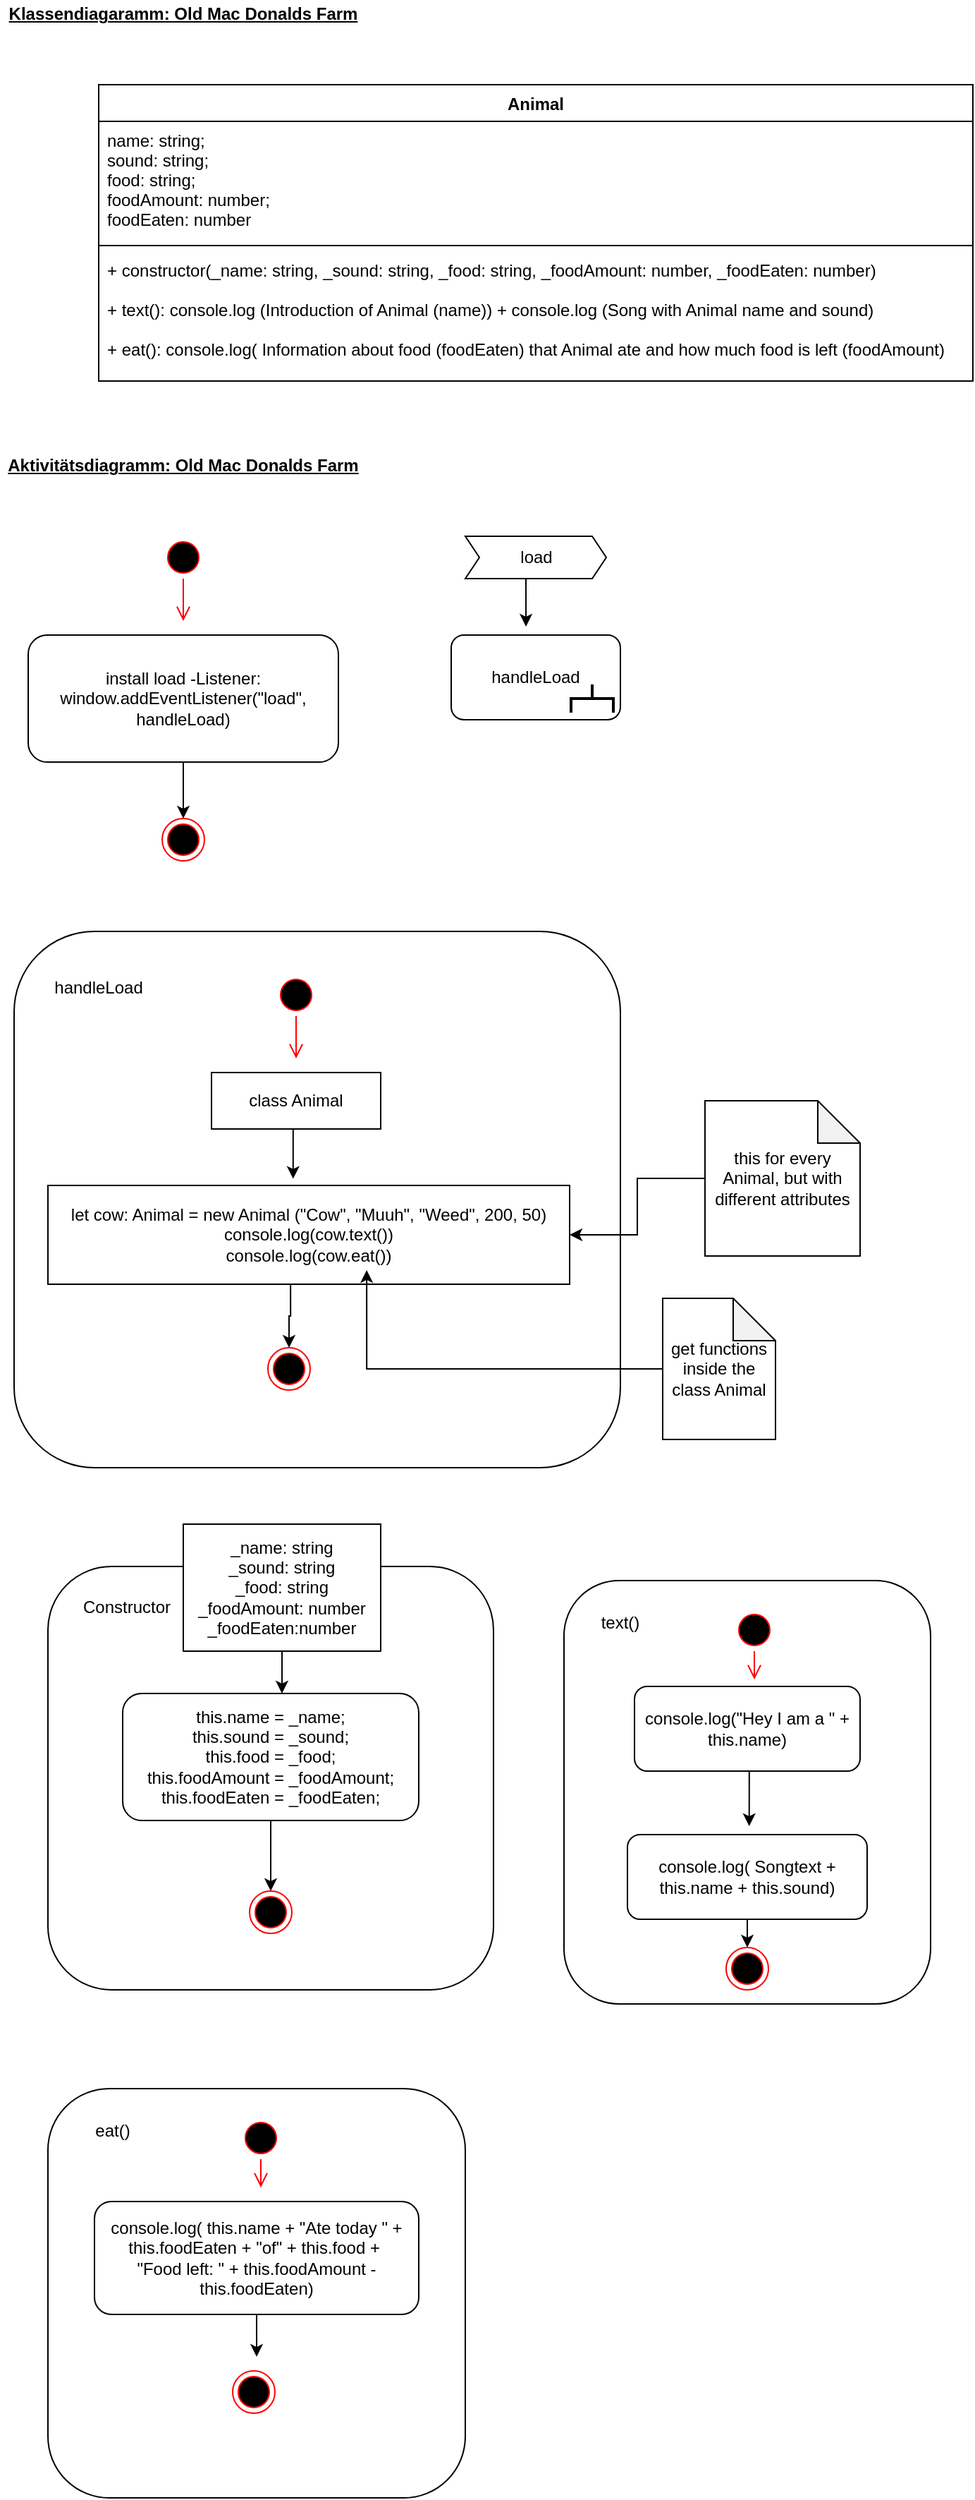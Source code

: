 <mxfile version="14.5.1" type="device"><diagram id="flzV1FRZoTSsLEk23ZXa" name="Seite-1"><mxGraphModel dx="1086" dy="846" grid="1" gridSize="10" guides="1" tooltips="1" connect="1" arrows="1" fold="1" page="1" pageScale="1" pageWidth="827" pageHeight="1169" math="0" shadow="0"><root><mxCell id="0"/><mxCell id="1" parent="0"/><mxCell id="kDcq1utm50BUb6aWuZmd-1" value="&lt;b&gt;&lt;u&gt;Klassendiagaramm: Old Mac Donalds Farm&lt;/u&gt;&lt;/b&gt;" style="text;html=1;strokeColor=none;fillColor=none;align=center;verticalAlign=middle;whiteSpace=wrap;rounded=0;" parent="1" vertex="1"><mxGeometry x="10" y="20" width="260" height="20" as="geometry"/></mxCell><mxCell id="kDcq1utm50BUb6aWuZmd-2" value="Animal" style="swimlane;fontStyle=1;align=center;verticalAlign=top;childLayout=stackLayout;horizontal=1;startSize=26;horizontalStack=0;resizeParent=1;resizeParentMax=0;resizeLast=0;collapsible=1;marginBottom=0;" parent="1" vertex="1"><mxGeometry x="80" y="80" width="620" height="210" as="geometry"><mxRectangle x="80" y="80" width="70" height="26" as="alternateBounds"/></mxGeometry></mxCell><mxCell id="kDcq1utm50BUb6aWuZmd-3" value="name: string;&#10;sound: string;&#10;food: string;&#10;foodAmount: number;&#10;foodEaten: number" style="text;strokeColor=none;fillColor=none;align=left;verticalAlign=top;spacingLeft=4;spacingRight=4;overflow=hidden;rotatable=0;points=[[0,0.5],[1,0.5]];portConstraint=eastwest;" parent="kDcq1utm50BUb6aWuZmd-2" vertex="1"><mxGeometry y="26" width="620" height="84" as="geometry"/></mxCell><mxCell id="kDcq1utm50BUb6aWuZmd-4" value="" style="line;strokeWidth=1;fillColor=none;align=left;verticalAlign=middle;spacingTop=-1;spacingLeft=3;spacingRight=3;rotatable=0;labelPosition=right;points=[];portConstraint=eastwest;" parent="kDcq1utm50BUb6aWuZmd-2" vertex="1"><mxGeometry y="110" width="620" height="8" as="geometry"/></mxCell><mxCell id="kDcq1utm50BUb6aWuZmd-5" value="+ constructor(_name: string, _sound: string, _food: string, _foodAmount: number, _foodEaten: number)&#10;&#10;+ text(): console.log (Introduction of Animal (name)) + console.log (Song with Animal name and sound)&#10;&#10;+ eat(): console.log( Information about food (foodEaten) that Animal ate and how much food is left (foodAmount)" style="text;strokeColor=none;fillColor=none;align=left;verticalAlign=top;spacingLeft=4;spacingRight=4;overflow=hidden;rotatable=0;points=[[0,0.5],[1,0.5]];portConstraint=eastwest;" parent="kDcq1utm50BUb6aWuZmd-2" vertex="1"><mxGeometry y="118" width="620" height="92" as="geometry"/></mxCell><mxCell id="kDcq1utm50BUb6aWuZmd-6" value="&lt;b&gt;&lt;u&gt;Aktivitätsdiagramm: Old Mac Donalds Farm&lt;/u&gt;&lt;/b&gt;" style="text;html=1;strokeColor=none;fillColor=none;align=center;verticalAlign=middle;whiteSpace=wrap;rounded=0;" parent="1" vertex="1"><mxGeometry x="10" y="340" width="260" height="20" as="geometry"/></mxCell><mxCell id="kDcq1utm50BUb6aWuZmd-7" value="" style="ellipse;html=1;shape=startState;fillColor=#000000;strokeColor=#ff0000;" parent="1" vertex="1"><mxGeometry x="125" y="400" width="30" height="30" as="geometry"/></mxCell><mxCell id="kDcq1utm50BUb6aWuZmd-8" value="" style="edgeStyle=orthogonalEdgeStyle;html=1;verticalAlign=bottom;endArrow=open;endSize=8;strokeColor=#ff0000;" parent="1" source="kDcq1utm50BUb6aWuZmd-7" edge="1"><mxGeometry relative="1" as="geometry"><mxPoint x="140" y="460" as="targetPoint"/></mxGeometry></mxCell><mxCell id="kDcq1utm50BUb6aWuZmd-12" style="edgeStyle=orthogonalEdgeStyle;rounded=0;orthogonalLoop=1;jettySize=auto;html=1;exitX=0.5;exitY=1;exitDx=0;exitDy=0;entryX=0.5;entryY=0;entryDx=0;entryDy=0;" parent="1" source="kDcq1utm50BUb6aWuZmd-9" target="kDcq1utm50BUb6aWuZmd-11" edge="1"><mxGeometry relative="1" as="geometry"/></mxCell><mxCell id="kDcq1utm50BUb6aWuZmd-9" value="install load -Listener:&lt;br&gt;window.addEventListener(&quot;load&quot;, handleLoad)" style="rounded=1;whiteSpace=wrap;html=1;" parent="1" vertex="1"><mxGeometry x="30" y="470" width="220" height="90" as="geometry"/></mxCell><mxCell id="kDcq1utm50BUb6aWuZmd-11" value="" style="ellipse;html=1;shape=endState;fillColor=#000000;strokeColor=#ff0000;" parent="1" vertex="1"><mxGeometry x="125" y="600" width="30" height="30" as="geometry"/></mxCell><mxCell id="kDcq1utm50BUb6aWuZmd-15" style="edgeStyle=orthogonalEdgeStyle;rounded=0;orthogonalLoop=1;jettySize=auto;html=1;exitX=0;exitY=0;exitDx=45;exitDy=30;exitPerimeter=0;entryX=0.442;entryY=-0.1;entryDx=0;entryDy=0;entryPerimeter=0;" parent="1" source="kDcq1utm50BUb6aWuZmd-13" target="kDcq1utm50BUb6aWuZmd-14" edge="1"><mxGeometry relative="1" as="geometry"/></mxCell><mxCell id="kDcq1utm50BUb6aWuZmd-13" value="load" style="html=1;shadow=0;dashed=0;align=center;verticalAlign=middle;shape=mxgraph.arrows2.arrow;dy=0;dx=10;notch=10;" parent="1" vertex="1"><mxGeometry x="340" y="400" width="100" height="30" as="geometry"/></mxCell><mxCell id="kDcq1utm50BUb6aWuZmd-14" value="handleLoad" style="rounded=1;whiteSpace=wrap;html=1;" parent="1" vertex="1"><mxGeometry x="330" y="470" width="120" height="60" as="geometry"/></mxCell><mxCell id="kDcq1utm50BUb6aWuZmd-16" value="" style="strokeWidth=2;html=1;shape=mxgraph.flowchart.annotation_2;align=left;labelPosition=right;pointerEvents=1;rotation=90;" parent="1" vertex="1"><mxGeometry x="420" y="500" width="20" height="30" as="geometry"/></mxCell><mxCell id="kDcq1utm50BUb6aWuZmd-17" value="" style="rounded=1;whiteSpace=wrap;html=1;" parent="1" vertex="1"><mxGeometry x="20" y="680" width="430" height="380" as="geometry"/></mxCell><mxCell id="kDcq1utm50BUb6aWuZmd-18" value="handleLoad" style="text;html=1;strokeColor=none;fillColor=none;align=center;verticalAlign=middle;whiteSpace=wrap;rounded=0;" parent="1" vertex="1"><mxGeometry x="60" y="710" width="40" height="20" as="geometry"/></mxCell><mxCell id="kDcq1utm50BUb6aWuZmd-19" value="" style="ellipse;html=1;shape=startState;fillColor=#000000;strokeColor=#ff0000;" parent="1" vertex="1"><mxGeometry x="205" y="710" width="30" height="30" as="geometry"/></mxCell><mxCell id="kDcq1utm50BUb6aWuZmd-20" value="" style="edgeStyle=orthogonalEdgeStyle;html=1;verticalAlign=bottom;endArrow=open;endSize=8;strokeColor=#ff0000;" parent="1" source="kDcq1utm50BUb6aWuZmd-19" edge="1"><mxGeometry relative="1" as="geometry"><mxPoint x="220" y="770" as="targetPoint"/></mxGeometry></mxCell><mxCell id="kDcq1utm50BUb6aWuZmd-23" style="edgeStyle=orthogonalEdgeStyle;rounded=0;orthogonalLoop=1;jettySize=auto;html=1;exitX=0.5;exitY=1;exitDx=0;exitDy=0;entryX=0.47;entryY=-0.067;entryDx=0;entryDy=0;entryPerimeter=0;" parent="1" source="kDcq1utm50BUb6aWuZmd-21" target="kDcq1utm50BUb6aWuZmd-22" edge="1"><mxGeometry relative="1" as="geometry"/></mxCell><mxCell id="kDcq1utm50BUb6aWuZmd-21" value="class Animal" style="rounded=0;whiteSpace=wrap;html=1;" parent="1" vertex="1"><mxGeometry x="160" y="780" width="120" height="40" as="geometry"/></mxCell><mxCell id="kDcq1utm50BUb6aWuZmd-30" style="edgeStyle=orthogonalEdgeStyle;rounded=0;orthogonalLoop=1;jettySize=auto;html=1;exitX=0.465;exitY=0.986;exitDx=0;exitDy=0;entryX=0.5;entryY=0;entryDx=0;entryDy=0;exitPerimeter=0;" parent="1" source="kDcq1utm50BUb6aWuZmd-22" target="kDcq1utm50BUb6aWuZmd-29" edge="1"><mxGeometry relative="1" as="geometry"/></mxCell><mxCell id="kDcq1utm50BUb6aWuZmd-22" value="let cow: Animal = new Animal (&quot;Cow&quot;, &quot;Muuh&quot;, &quot;Weed&quot;, 200, 50)&lt;br&gt;console.log(cow.text())&lt;br&gt;console.log(cow.eat())" style="rounded=0;whiteSpace=wrap;html=1;" parent="1" vertex="1"><mxGeometry x="44" y="860" width="370" height="70" as="geometry"/></mxCell><mxCell id="kDcq1utm50BUb6aWuZmd-25" style="edgeStyle=orthogonalEdgeStyle;rounded=0;orthogonalLoop=1;jettySize=auto;html=1;exitX=0;exitY=0.5;exitDx=0;exitDy=0;exitPerimeter=0;" parent="1" source="kDcq1utm50BUb6aWuZmd-24" target="kDcq1utm50BUb6aWuZmd-22" edge="1"><mxGeometry relative="1" as="geometry"/></mxCell><mxCell id="kDcq1utm50BUb6aWuZmd-24" value="this for every Animal, but with different attributes" style="shape=note;whiteSpace=wrap;html=1;backgroundOutline=1;darkOpacity=0.05;" parent="1" vertex="1"><mxGeometry x="510" y="800" width="110" height="110" as="geometry"/></mxCell><mxCell id="kDcq1utm50BUb6aWuZmd-28" style="edgeStyle=orthogonalEdgeStyle;rounded=0;orthogonalLoop=1;jettySize=auto;html=1;exitX=0;exitY=0.5;exitDx=0;exitDy=0;exitPerimeter=0;entryX=0.611;entryY=0.857;entryDx=0;entryDy=0;entryPerimeter=0;" parent="1" source="kDcq1utm50BUb6aWuZmd-27" target="kDcq1utm50BUb6aWuZmd-22" edge="1"><mxGeometry relative="1" as="geometry"/></mxCell><mxCell id="kDcq1utm50BUb6aWuZmd-27" value="get functions inside the class Animal" style="shape=note;whiteSpace=wrap;html=1;backgroundOutline=1;darkOpacity=0.05;" parent="1" vertex="1"><mxGeometry x="480" y="940" width="80" height="100" as="geometry"/></mxCell><mxCell id="kDcq1utm50BUb6aWuZmd-29" value="" style="ellipse;html=1;shape=endState;fillColor=#000000;strokeColor=#ff0000;" parent="1" vertex="1"><mxGeometry x="200" y="975" width="30" height="30" as="geometry"/></mxCell><mxCell id="EpzSyG2--fzCREkGZtDW-1" value="" style="rounded=1;whiteSpace=wrap;html=1;" vertex="1" parent="1"><mxGeometry x="44" y="1130" width="316" height="300" as="geometry"/></mxCell><mxCell id="EpzSyG2--fzCREkGZtDW-2" value="Constructor" style="text;html=1;strokeColor=none;fillColor=none;align=center;verticalAlign=middle;whiteSpace=wrap;rounded=0;" vertex="1" parent="1"><mxGeometry x="80" y="1149" width="40" height="20" as="geometry"/></mxCell><mxCell id="EpzSyG2--fzCREkGZtDW-5" style="edgeStyle=orthogonalEdgeStyle;rounded=0;orthogonalLoop=1;jettySize=auto;html=1;exitX=0.5;exitY=1;exitDx=0;exitDy=0;entryX=0.538;entryY=0;entryDx=0;entryDy=0;entryPerimeter=0;" edge="1" parent="1" source="EpzSyG2--fzCREkGZtDW-3" target="EpzSyG2--fzCREkGZtDW-4"><mxGeometry relative="1" as="geometry"/></mxCell><mxCell id="EpzSyG2--fzCREkGZtDW-3" value="_name: string&lt;br&gt;_sound: string&lt;br&gt;_food: string&lt;br&gt;_foodAmount: number&lt;br&gt;_foodEaten:number" style="rounded=0;whiteSpace=wrap;html=1;" vertex="1" parent="1"><mxGeometry x="140" y="1100" width="140" height="90" as="geometry"/></mxCell><mxCell id="EpzSyG2--fzCREkGZtDW-7" style="edgeStyle=orthogonalEdgeStyle;rounded=0;orthogonalLoop=1;jettySize=auto;html=1;exitX=0.5;exitY=1;exitDx=0;exitDy=0;entryX=0.5;entryY=0;entryDx=0;entryDy=0;" edge="1" parent="1" source="EpzSyG2--fzCREkGZtDW-4" target="EpzSyG2--fzCREkGZtDW-6"><mxGeometry relative="1" as="geometry"/></mxCell><mxCell id="EpzSyG2--fzCREkGZtDW-4" value="this.name = _name;&lt;br&gt;this.sound = _sound;&lt;br&gt;this.food = _food;&lt;br&gt;this.foodAmount = _foodAmount;&lt;br&gt;this.foodEaten = _foodEaten;" style="rounded=1;whiteSpace=wrap;html=1;" vertex="1" parent="1"><mxGeometry x="97" y="1220" width="210" height="90" as="geometry"/></mxCell><mxCell id="EpzSyG2--fzCREkGZtDW-6" value="" style="ellipse;html=1;shape=endState;fillColor=#000000;strokeColor=#ff0000;" vertex="1" parent="1"><mxGeometry x="187" y="1360" width="30" height="30" as="geometry"/></mxCell><mxCell id="EpzSyG2--fzCREkGZtDW-8" value="" style="rounded=1;whiteSpace=wrap;html=1;" vertex="1" parent="1"><mxGeometry x="410" y="1140" width="260" height="300" as="geometry"/></mxCell><mxCell id="EpzSyG2--fzCREkGZtDW-9" value="text()" style="text;html=1;strokeColor=none;fillColor=none;align=center;verticalAlign=middle;whiteSpace=wrap;rounded=0;" vertex="1" parent="1"><mxGeometry x="430" y="1160" width="40" height="20" as="geometry"/></mxCell><mxCell id="EpzSyG2--fzCREkGZtDW-10" value="" style="ellipse;html=1;shape=startState;fillColor=#000000;strokeColor=#ff0000;" vertex="1" parent="1"><mxGeometry x="530" y="1160" width="30" height="30" as="geometry"/></mxCell><mxCell id="EpzSyG2--fzCREkGZtDW-11" value="" style="edgeStyle=orthogonalEdgeStyle;html=1;verticalAlign=bottom;endArrow=open;endSize=8;strokeColor=#ff0000;" edge="1" source="EpzSyG2--fzCREkGZtDW-10" parent="1"><mxGeometry relative="1" as="geometry"><mxPoint x="545" y="1210" as="targetPoint"/></mxGeometry></mxCell><mxCell id="EpzSyG2--fzCREkGZtDW-14" style="edgeStyle=orthogonalEdgeStyle;rounded=0;orthogonalLoop=1;jettySize=auto;html=1;exitX=0.5;exitY=1;exitDx=0;exitDy=0;entryX=0.508;entryY=-0.1;entryDx=0;entryDy=0;entryPerimeter=0;" edge="1" parent="1" source="EpzSyG2--fzCREkGZtDW-12" target="EpzSyG2--fzCREkGZtDW-13"><mxGeometry relative="1" as="geometry"/></mxCell><mxCell id="EpzSyG2--fzCREkGZtDW-12" value="console.log(&quot;Hey I am a &quot; + this.name)" style="rounded=1;whiteSpace=wrap;html=1;" vertex="1" parent="1"><mxGeometry x="460" y="1215" width="160" height="60" as="geometry"/></mxCell><mxCell id="EpzSyG2--fzCREkGZtDW-16" style="edgeStyle=orthogonalEdgeStyle;rounded=0;orthogonalLoop=1;jettySize=auto;html=1;exitX=0.5;exitY=1;exitDx=0;exitDy=0;entryX=0.5;entryY=0;entryDx=0;entryDy=0;" edge="1" parent="1" source="EpzSyG2--fzCREkGZtDW-13" target="EpzSyG2--fzCREkGZtDW-15"><mxGeometry relative="1" as="geometry"/></mxCell><mxCell id="EpzSyG2--fzCREkGZtDW-13" value="console.log( Songtext + this.name + this.sound)" style="rounded=1;whiteSpace=wrap;html=1;" vertex="1" parent="1"><mxGeometry x="455" y="1320" width="170" height="60" as="geometry"/></mxCell><mxCell id="EpzSyG2--fzCREkGZtDW-15" value="" style="ellipse;html=1;shape=endState;fillColor=#000000;strokeColor=#ff0000;" vertex="1" parent="1"><mxGeometry x="525" y="1400" width="30" height="30" as="geometry"/></mxCell><mxCell id="EpzSyG2--fzCREkGZtDW-17" value="" style="rounded=1;whiteSpace=wrap;html=1;" vertex="1" parent="1"><mxGeometry x="44" y="1500" width="296" height="290" as="geometry"/></mxCell><mxCell id="EpzSyG2--fzCREkGZtDW-18" value="eat()" style="text;html=1;strokeColor=none;fillColor=none;align=center;verticalAlign=middle;whiteSpace=wrap;rounded=0;" vertex="1" parent="1"><mxGeometry x="70" y="1520" width="40" height="20" as="geometry"/></mxCell><mxCell id="EpzSyG2--fzCREkGZtDW-19" value="" style="ellipse;html=1;shape=startState;fillColor=#000000;strokeColor=#ff0000;" vertex="1" parent="1"><mxGeometry x="180" y="1520" width="30" height="30" as="geometry"/></mxCell><mxCell id="EpzSyG2--fzCREkGZtDW-20" value="" style="edgeStyle=orthogonalEdgeStyle;html=1;verticalAlign=bottom;endArrow=open;endSize=8;strokeColor=#ff0000;" edge="1" source="EpzSyG2--fzCREkGZtDW-19" parent="1"><mxGeometry relative="1" as="geometry"><mxPoint x="195" y="1570" as="targetPoint"/></mxGeometry></mxCell><mxCell id="EpzSyG2--fzCREkGZtDW-23" style="edgeStyle=orthogonalEdgeStyle;rounded=0;orthogonalLoop=1;jettySize=auto;html=1;exitX=0.5;exitY=1;exitDx=0;exitDy=0;entryX=0.567;entryY=-0.333;entryDx=0;entryDy=0;entryPerimeter=0;" edge="1" parent="1" source="EpzSyG2--fzCREkGZtDW-21" target="EpzSyG2--fzCREkGZtDW-22"><mxGeometry relative="1" as="geometry"/></mxCell><mxCell id="EpzSyG2--fzCREkGZtDW-21" value="console.log( this.name + &quot;Ate today &quot; + this.foodEaten + &quot;of&quot; + this.food +&amp;nbsp;&lt;br&gt;&quot;Food left: &quot; + this.foodAmount - this.foodEaten)" style="rounded=1;whiteSpace=wrap;html=1;" vertex="1" parent="1"><mxGeometry x="77" y="1580" width="230" height="80" as="geometry"/></mxCell><mxCell id="EpzSyG2--fzCREkGZtDW-22" value="" style="ellipse;html=1;shape=endState;fillColor=#000000;strokeColor=#ff0000;" vertex="1" parent="1"><mxGeometry x="175" y="1700" width="30" height="30" as="geometry"/></mxCell></root></mxGraphModel></diagram></mxfile>